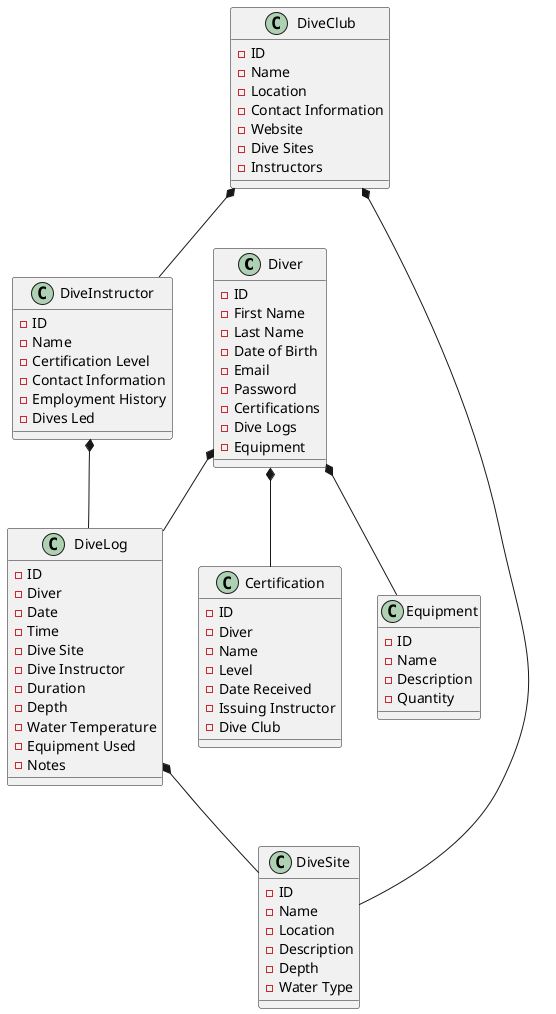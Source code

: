 @startuml
class Diver {
    - ID
    - First Name
    - Last Name
    - Date of Birth
    - Email
    - Password
    - Certifications
    - Dive Logs
    - Equipment
}

class DiveClub {
    - ID
    - Name
    - Location
    - Contact Information
    - Website
    - Dive Sites
    - Instructors
}

class DiveInstructor {
    - ID
    - Name
    - Certification Level
    - Contact Information
    - Employment History
    - Dives Led
}

class DiveSite {
    - ID
    - Name
    - Location
    - Description
    - Depth
    - Water Type
}

class DiveLog {
    - ID
    - Diver
    - Date
    - Time
    - Dive Site
    - Dive Instructor
    - Duration
    - Depth
    - Water Temperature
    - Equipment Used
    - Notes
}

class Certification {
    - ID
    - Diver
    - Name
    - Level
    - Date Received
    - Issuing Instructor
    - Dive Club
}

class Equipment {
    - ID
    - Name
    - Description
    - Quantity
}

Diver *-- DiveLog
Diver *-- Certification
Diver *-- Equipment
DiveClub *-- DiveSite
DiveClub *-- DiveInstructor
DiveInstructor *-- DiveLog
DiveLog *-- DiveSite

@enduml